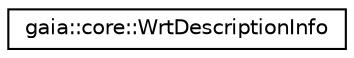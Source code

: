 digraph G
{
  edge [fontname="Helvetica",fontsize="10",labelfontname="Helvetica",labelfontsize="10"];
  node [fontname="Helvetica",fontsize="10",shape=record];
  rankdir=LR;
  Node1 [label="gaia::core::WrtDescriptionInfo",height=0.2,width=0.4,color="black", fillcolor="white", style="filled",URL="$d2/d26/classgaia_1_1core_1_1_wrt_description_info.html",tooltip="Overall description information of a web runtime package."];
}
